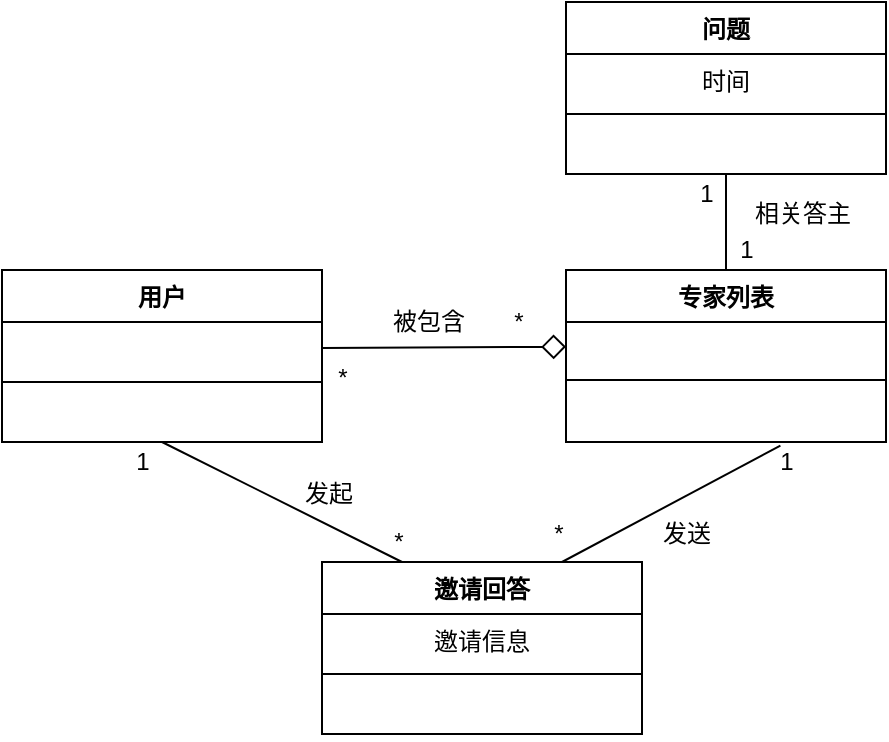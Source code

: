 <mxfile version="12.9.3" type="device"><diagram id="6wMeyarMs7nROyQC8wwc" name="第 1 页"><mxGraphModel dx="1026" dy="594" grid="1" gridSize="10" guides="1" tooltips="1" connect="1" arrows="1" fold="1" page="1" pageScale="1" pageWidth="1169" pageHeight="1654" math="0" shadow="0"><root><mxCell id="0"/><mxCell id="1" parent="0"/><mxCell id="u9RrTPBKPkerYzNeCmie-1" value="1" style="text;html=1;align=center;verticalAlign=middle;resizable=0;points=[];autosize=1;" vertex="1" parent="1"><mxGeometry x="572" y="264" width="20" height="20" as="geometry"/></mxCell><mxCell id="u9RrTPBKPkerYzNeCmie-3" style="edgeStyle=none;rounded=0;orthogonalLoop=1;jettySize=auto;html=1;exitX=0.5;exitY=1;exitDx=0;exitDy=0;entryX=0.5;entryY=0;entryDx=0;entryDy=0;endArrow=none;endFill=0;endSize=10;targetPerimeterSpacing=0;" edge="1" parent="1" source="u9RrTPBKPkerYzNeCmie-17" target="u9RrTPBKPkerYzNeCmie-21"><mxGeometry relative="1" as="geometry"/></mxCell><mxCell id="u9RrTPBKPkerYzNeCmie-4" value="相关答主" style="text;html=1;align=center;verticalAlign=middle;resizable=0;points=[];labelBackgroundColor=#ffffff;" vertex="1" connectable="0" parent="u9RrTPBKPkerYzNeCmie-3"><mxGeometry x="0.092" y="10" relative="1" as="geometry"><mxPoint x="28" y="-6" as="offset"/></mxGeometry></mxCell><mxCell id="u9RrTPBKPkerYzNeCmie-7" value="被包含" style="text;html=1;align=center;verticalAlign=middle;resizable=0;points=[];autosize=1;" vertex="1" parent="1"><mxGeometry x="398" y="300" width="50" height="20" as="geometry"/></mxCell><mxCell id="u9RrTPBKPkerYzNeCmie-8" value="*" style="text;html=1;align=center;verticalAlign=middle;resizable=0;points=[];autosize=1;" vertex="1" parent="1"><mxGeometry x="370" y="328" width="20" height="20" as="geometry"/></mxCell><mxCell id="u9RrTPBKPkerYzNeCmie-9" value="*" style="text;html=1;align=center;verticalAlign=middle;resizable=0;points=[];autosize=1;" vertex="1" parent="1"><mxGeometry x="458" y="300" width="20" height="20" as="geometry"/></mxCell><mxCell id="u9RrTPBKPkerYzNeCmie-13" value="1" style="text;html=1;align=center;verticalAlign=middle;resizable=0;points=[];autosize=1;" vertex="1" parent="1"><mxGeometry x="552" y="236" width="20" height="20" as="geometry"/></mxCell><mxCell id="u9RrTPBKPkerYzNeCmie-17" value="问题" style="swimlane;fontStyle=1;align=center;verticalAlign=top;childLayout=stackLayout;horizontal=1;startSize=26;horizontalStack=0;resizeParent=1;resizeParentMax=0;resizeLast=0;collapsible=1;marginBottom=0;" vertex="1" parent="1"><mxGeometry x="492" y="150" width="160" height="86" as="geometry"/></mxCell><mxCell id="u9RrTPBKPkerYzNeCmie-18" value="时间" style="text;strokeColor=none;fillColor=none;align=center;verticalAlign=middle;spacingLeft=4;spacingRight=4;overflow=hidden;rotatable=0;points=[[0,0.5],[1,0.5]];portConstraint=eastwest;" vertex="1" parent="u9RrTPBKPkerYzNeCmie-17"><mxGeometry y="26" width="160" height="26" as="geometry"/></mxCell><mxCell id="u9RrTPBKPkerYzNeCmie-19" value="" style="line;strokeWidth=1;fillColor=none;align=left;verticalAlign=middle;spacingTop=-1;spacingLeft=3;spacingRight=3;rotatable=0;labelPosition=right;points=[];portConstraint=eastwest;" vertex="1" parent="u9RrTPBKPkerYzNeCmie-17"><mxGeometry y="52" width="160" height="8" as="geometry"/></mxCell><mxCell id="u9RrTPBKPkerYzNeCmie-20" value=" " style="text;strokeColor=none;fillColor=none;align=left;verticalAlign=top;spacingLeft=4;spacingRight=4;overflow=hidden;rotatable=0;points=[[0,0.5],[1,0.5]];portConstraint=eastwest;" vertex="1" parent="u9RrTPBKPkerYzNeCmie-17"><mxGeometry y="60" width="160" height="26" as="geometry"/></mxCell><mxCell id="u9RrTPBKPkerYzNeCmie-21" value="专家列表" style="swimlane;fontStyle=1;align=center;verticalAlign=top;childLayout=stackLayout;horizontal=1;startSize=26;horizontalStack=0;resizeParent=1;resizeParentMax=0;resizeLast=0;collapsible=1;marginBottom=0;" vertex="1" parent="1"><mxGeometry x="492" y="284" width="160" height="86" as="geometry"/></mxCell><mxCell id="u9RrTPBKPkerYzNeCmie-22" value=" " style="text;strokeColor=none;fillColor=none;align=center;verticalAlign=middle;spacingLeft=4;spacingRight=4;overflow=hidden;rotatable=0;points=[[0,0.5],[1,0.5]];portConstraint=eastwest;" vertex="1" parent="u9RrTPBKPkerYzNeCmie-21"><mxGeometry y="26" width="160" height="24" as="geometry"/></mxCell><mxCell id="u9RrTPBKPkerYzNeCmie-23" value="" style="line;strokeWidth=1;fillColor=none;align=left;verticalAlign=middle;spacingTop=-1;spacingLeft=3;spacingRight=3;rotatable=0;labelPosition=right;points=[];portConstraint=eastwest;" vertex="1" parent="u9RrTPBKPkerYzNeCmie-21"><mxGeometry y="50" width="160" height="10" as="geometry"/></mxCell><mxCell id="u9RrTPBKPkerYzNeCmie-24" value=" " style="text;strokeColor=none;fillColor=none;align=left;verticalAlign=top;spacingLeft=4;spacingRight=4;overflow=hidden;rotatable=0;points=[[0,0.5],[1,0.5]];portConstraint=eastwest;" vertex="1" parent="u9RrTPBKPkerYzNeCmie-21"><mxGeometry y="60" width="160" height="26" as="geometry"/></mxCell><mxCell id="u9RrTPBKPkerYzNeCmie-5" value="" style="edgeStyle=none;rounded=0;orthogonalLoop=1;jettySize=auto;html=1;endArrow=diamond;endFill=0;endSize=10;targetPerimeterSpacing=0;exitX=1;exitY=0.5;exitDx=0;exitDy=0;" edge="1" parent="1" source="u9RrTPBKPkerYzNeCmie-30" target="u9RrTPBKPkerYzNeCmie-22"><mxGeometry relative="1" as="geometry"><mxPoint x="757" y="333" as="sourcePoint"/></mxGeometry></mxCell><mxCell id="u9RrTPBKPkerYzNeCmie-48" style="edgeStyle=none;rounded=0;orthogonalLoop=1;jettySize=auto;html=1;exitX=0.5;exitY=1;exitDx=0;exitDy=0;entryX=0.25;entryY=0;entryDx=0;entryDy=0;endArrow=none;endFill=0;" edge="1" parent="1" source="u9RrTPBKPkerYzNeCmie-29" target="u9RrTPBKPkerYzNeCmie-44"><mxGeometry relative="1" as="geometry"/></mxCell><mxCell id="u9RrTPBKPkerYzNeCmie-29" value="用户" style="swimlane;fontStyle=1;align=center;verticalAlign=top;childLayout=stackLayout;horizontal=1;startSize=26;horizontalStack=0;resizeParent=1;resizeParentMax=0;resizeLast=0;collapsible=1;marginBottom=0;" vertex="1" parent="1"><mxGeometry x="210" y="284" width="160" height="86" as="geometry"/></mxCell><mxCell id="u9RrTPBKPkerYzNeCmie-30" value=" " style="text;strokeColor=none;fillColor=none;align=left;verticalAlign=top;spacingLeft=4;spacingRight=4;overflow=hidden;rotatable=0;points=[[0,0.5],[1,0.5]];portConstraint=eastwest;" vertex="1" parent="u9RrTPBKPkerYzNeCmie-29"><mxGeometry y="26" width="160" height="26" as="geometry"/></mxCell><mxCell id="u9RrTPBKPkerYzNeCmie-31" value="" style="line;strokeWidth=1;fillColor=none;align=left;verticalAlign=middle;spacingTop=-1;spacingLeft=3;spacingRight=3;rotatable=0;labelPosition=right;points=[];portConstraint=eastwest;" vertex="1" parent="u9RrTPBKPkerYzNeCmie-29"><mxGeometry y="52" width="160" height="8" as="geometry"/></mxCell><mxCell id="u9RrTPBKPkerYzNeCmie-32" value=" " style="text;strokeColor=none;fillColor=none;align=left;verticalAlign=top;spacingLeft=4;spacingRight=4;overflow=hidden;rotatable=0;points=[[0,0.5],[1,0.5]];portConstraint=eastwest;" vertex="1" parent="u9RrTPBKPkerYzNeCmie-29"><mxGeometry y="60" width="160" height="26" as="geometry"/></mxCell><mxCell id="u9RrTPBKPkerYzNeCmie-52" style="edgeStyle=none;rounded=0;orthogonalLoop=1;jettySize=auto;html=1;exitX=0.75;exitY=0;exitDx=0;exitDy=0;entryX=0.67;entryY=1.069;entryDx=0;entryDy=0;entryPerimeter=0;endArrow=none;endFill=0;" edge="1" parent="1" source="u9RrTPBKPkerYzNeCmie-44" target="u9RrTPBKPkerYzNeCmie-24"><mxGeometry relative="1" as="geometry"/></mxCell><mxCell id="u9RrTPBKPkerYzNeCmie-44" value="邀请回答" style="swimlane;fontStyle=1;align=center;verticalAlign=top;childLayout=stackLayout;horizontal=1;startSize=26;horizontalStack=0;resizeParent=1;resizeParentMax=0;resizeLast=0;collapsible=1;marginBottom=0;" vertex="1" parent="1"><mxGeometry x="370" y="430" width="160" height="86" as="geometry"/></mxCell><mxCell id="u9RrTPBKPkerYzNeCmie-45" value="邀请信息" style="text;strokeColor=none;fillColor=none;align=center;verticalAlign=middle;spacingLeft=4;spacingRight=4;overflow=hidden;rotatable=0;points=[[0,0.5],[1,0.5]];portConstraint=eastwest;" vertex="1" parent="u9RrTPBKPkerYzNeCmie-44"><mxGeometry y="26" width="160" height="26" as="geometry"/></mxCell><mxCell id="u9RrTPBKPkerYzNeCmie-46" value="" style="line;strokeWidth=1;fillColor=none;align=left;verticalAlign=middle;spacingTop=-1;spacingLeft=3;spacingRight=3;rotatable=0;labelPosition=right;points=[];portConstraint=eastwest;" vertex="1" parent="u9RrTPBKPkerYzNeCmie-44"><mxGeometry y="52" width="160" height="8" as="geometry"/></mxCell><mxCell id="u9RrTPBKPkerYzNeCmie-47" value=" " style="text;strokeColor=none;fillColor=none;align=left;verticalAlign=top;spacingLeft=4;spacingRight=4;overflow=hidden;rotatable=0;points=[[0,0.5],[1,0.5]];portConstraint=eastwest;" vertex="1" parent="u9RrTPBKPkerYzNeCmie-44"><mxGeometry y="60" width="160" height="26" as="geometry"/></mxCell><mxCell id="u9RrTPBKPkerYzNeCmie-49" value="1" style="text;html=1;align=center;verticalAlign=middle;resizable=0;points=[];autosize=1;" vertex="1" parent="1"><mxGeometry x="270" y="370" width="20" height="20" as="geometry"/></mxCell><mxCell id="u9RrTPBKPkerYzNeCmie-50" value="*" style="text;html=1;align=center;verticalAlign=middle;resizable=0;points=[];autosize=1;" vertex="1" parent="1"><mxGeometry x="398" y="410" width="20" height="20" as="geometry"/></mxCell><mxCell id="u9RrTPBKPkerYzNeCmie-51" value="发起" style="text;html=1;align=center;verticalAlign=middle;resizable=0;points=[];autosize=1;" vertex="1" parent="1"><mxGeometry x="353" y="386" width="40" height="20" as="geometry"/></mxCell><mxCell id="u9RrTPBKPkerYzNeCmie-54" value="*" style="text;html=1;align=center;verticalAlign=middle;resizable=0;points=[];autosize=1;" vertex="1" parent="1"><mxGeometry x="478" y="406" width="20" height="20" as="geometry"/></mxCell><mxCell id="u9RrTPBKPkerYzNeCmie-55" value="1" style="text;html=1;align=center;verticalAlign=middle;resizable=0;points=[];autosize=1;" vertex="1" parent="1"><mxGeometry x="592" y="370" width="20" height="20" as="geometry"/></mxCell><mxCell id="u9RrTPBKPkerYzNeCmie-56" value="发送" style="text;html=1;align=center;verticalAlign=middle;resizable=0;points=[];autosize=1;" vertex="1" parent="1"><mxGeometry x="532" y="406" width="40" height="20" as="geometry"/></mxCell></root></mxGraphModel></diagram></mxfile>